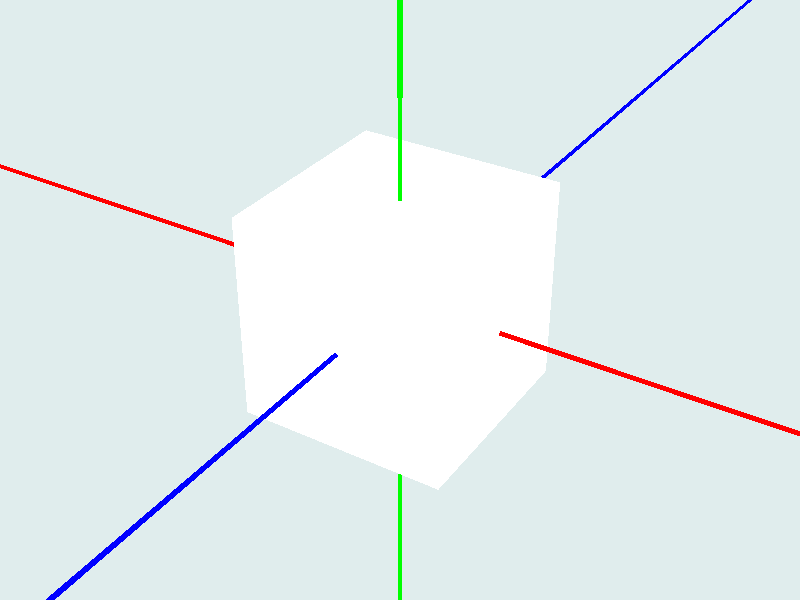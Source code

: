 #include	"colors.inc"
#include	"shapes.inc"
object	{	Cylinder_X	scale	0.02	pigment{color	Red}	}				//	(a)
object	{	Cylinder_Y	scale	0.02	pigment{color	Green}	}		  //	(b)
object	{	Cylinder_Z	scale	0.02	pigment{color	Blue}	}			  //	(c)
background	{	color	LightBlue	}
light_source	{
		<500,	800,	-600>						
		color	White*2
		parallel	point_at	<0,	0,	0>
}
camera{
		location	<5.0,	6.0,	-8.0>		
		look_at	<0.0,	0.0,	0.0>				
		angle	35		
}
object	{
Cube
		pigment	{	color	White	}
}
